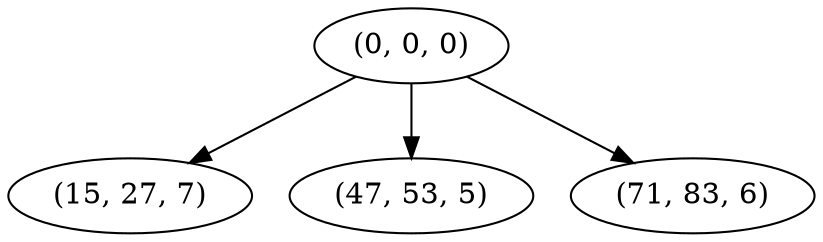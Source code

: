 digraph tree {
    "(0, 0, 0)";
    "(15, 27, 7)";
    "(47, 53, 5)";
    "(71, 83, 6)";
    "(0, 0, 0)" -> "(15, 27, 7)";
    "(0, 0, 0)" -> "(47, 53, 5)";
    "(0, 0, 0)" -> "(71, 83, 6)";
}
